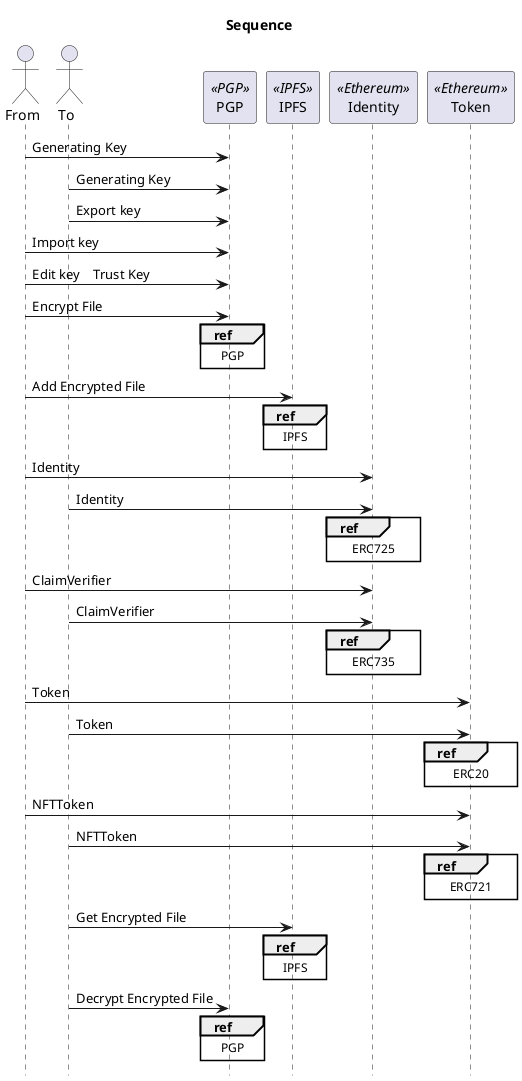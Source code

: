' Sequence
@startuml{sequence.png}
title Sequence
hide footbox

actor  "From" as From
actor  "To" as To
participant "PGP" as PGP <<PGP>>
participant "IPFS" as IPFS <<IPFS>>
participant "Identity" as Identity <<Ethereum>>
participant "Token" as Token <<Ethereum>>

From -> PGP : Generating Key
To  -> PGP : Generating Key
To  -> PGP : Export key
From -> PGP : Import key
From -> PGP : Edit key　Trust Key
From -> PGP : Encrypt File
ref over PGP : PGP
From -> IPFS : Add Encrypted File
ref over IPFS : IPFS
From -> Identity : Identity
To -> Identity : Identity
ref over Identity : ERC725
From -> Identity : ClaimVerifier
To -> Identity : ClaimVerifier
ref over Identity : ERC735
From -> Token : Token
To -> Token : Token
ref over Token : ERC20
From -> Token : NFTToken
To -> Token : NFTToken
ref over Token : ERC721
To -> IPFS : Get Encrypted File
ref over IPFS : IPFS
To -> PGP : Decrypt Encrypted File
ref over PGP : PGP
@enduml